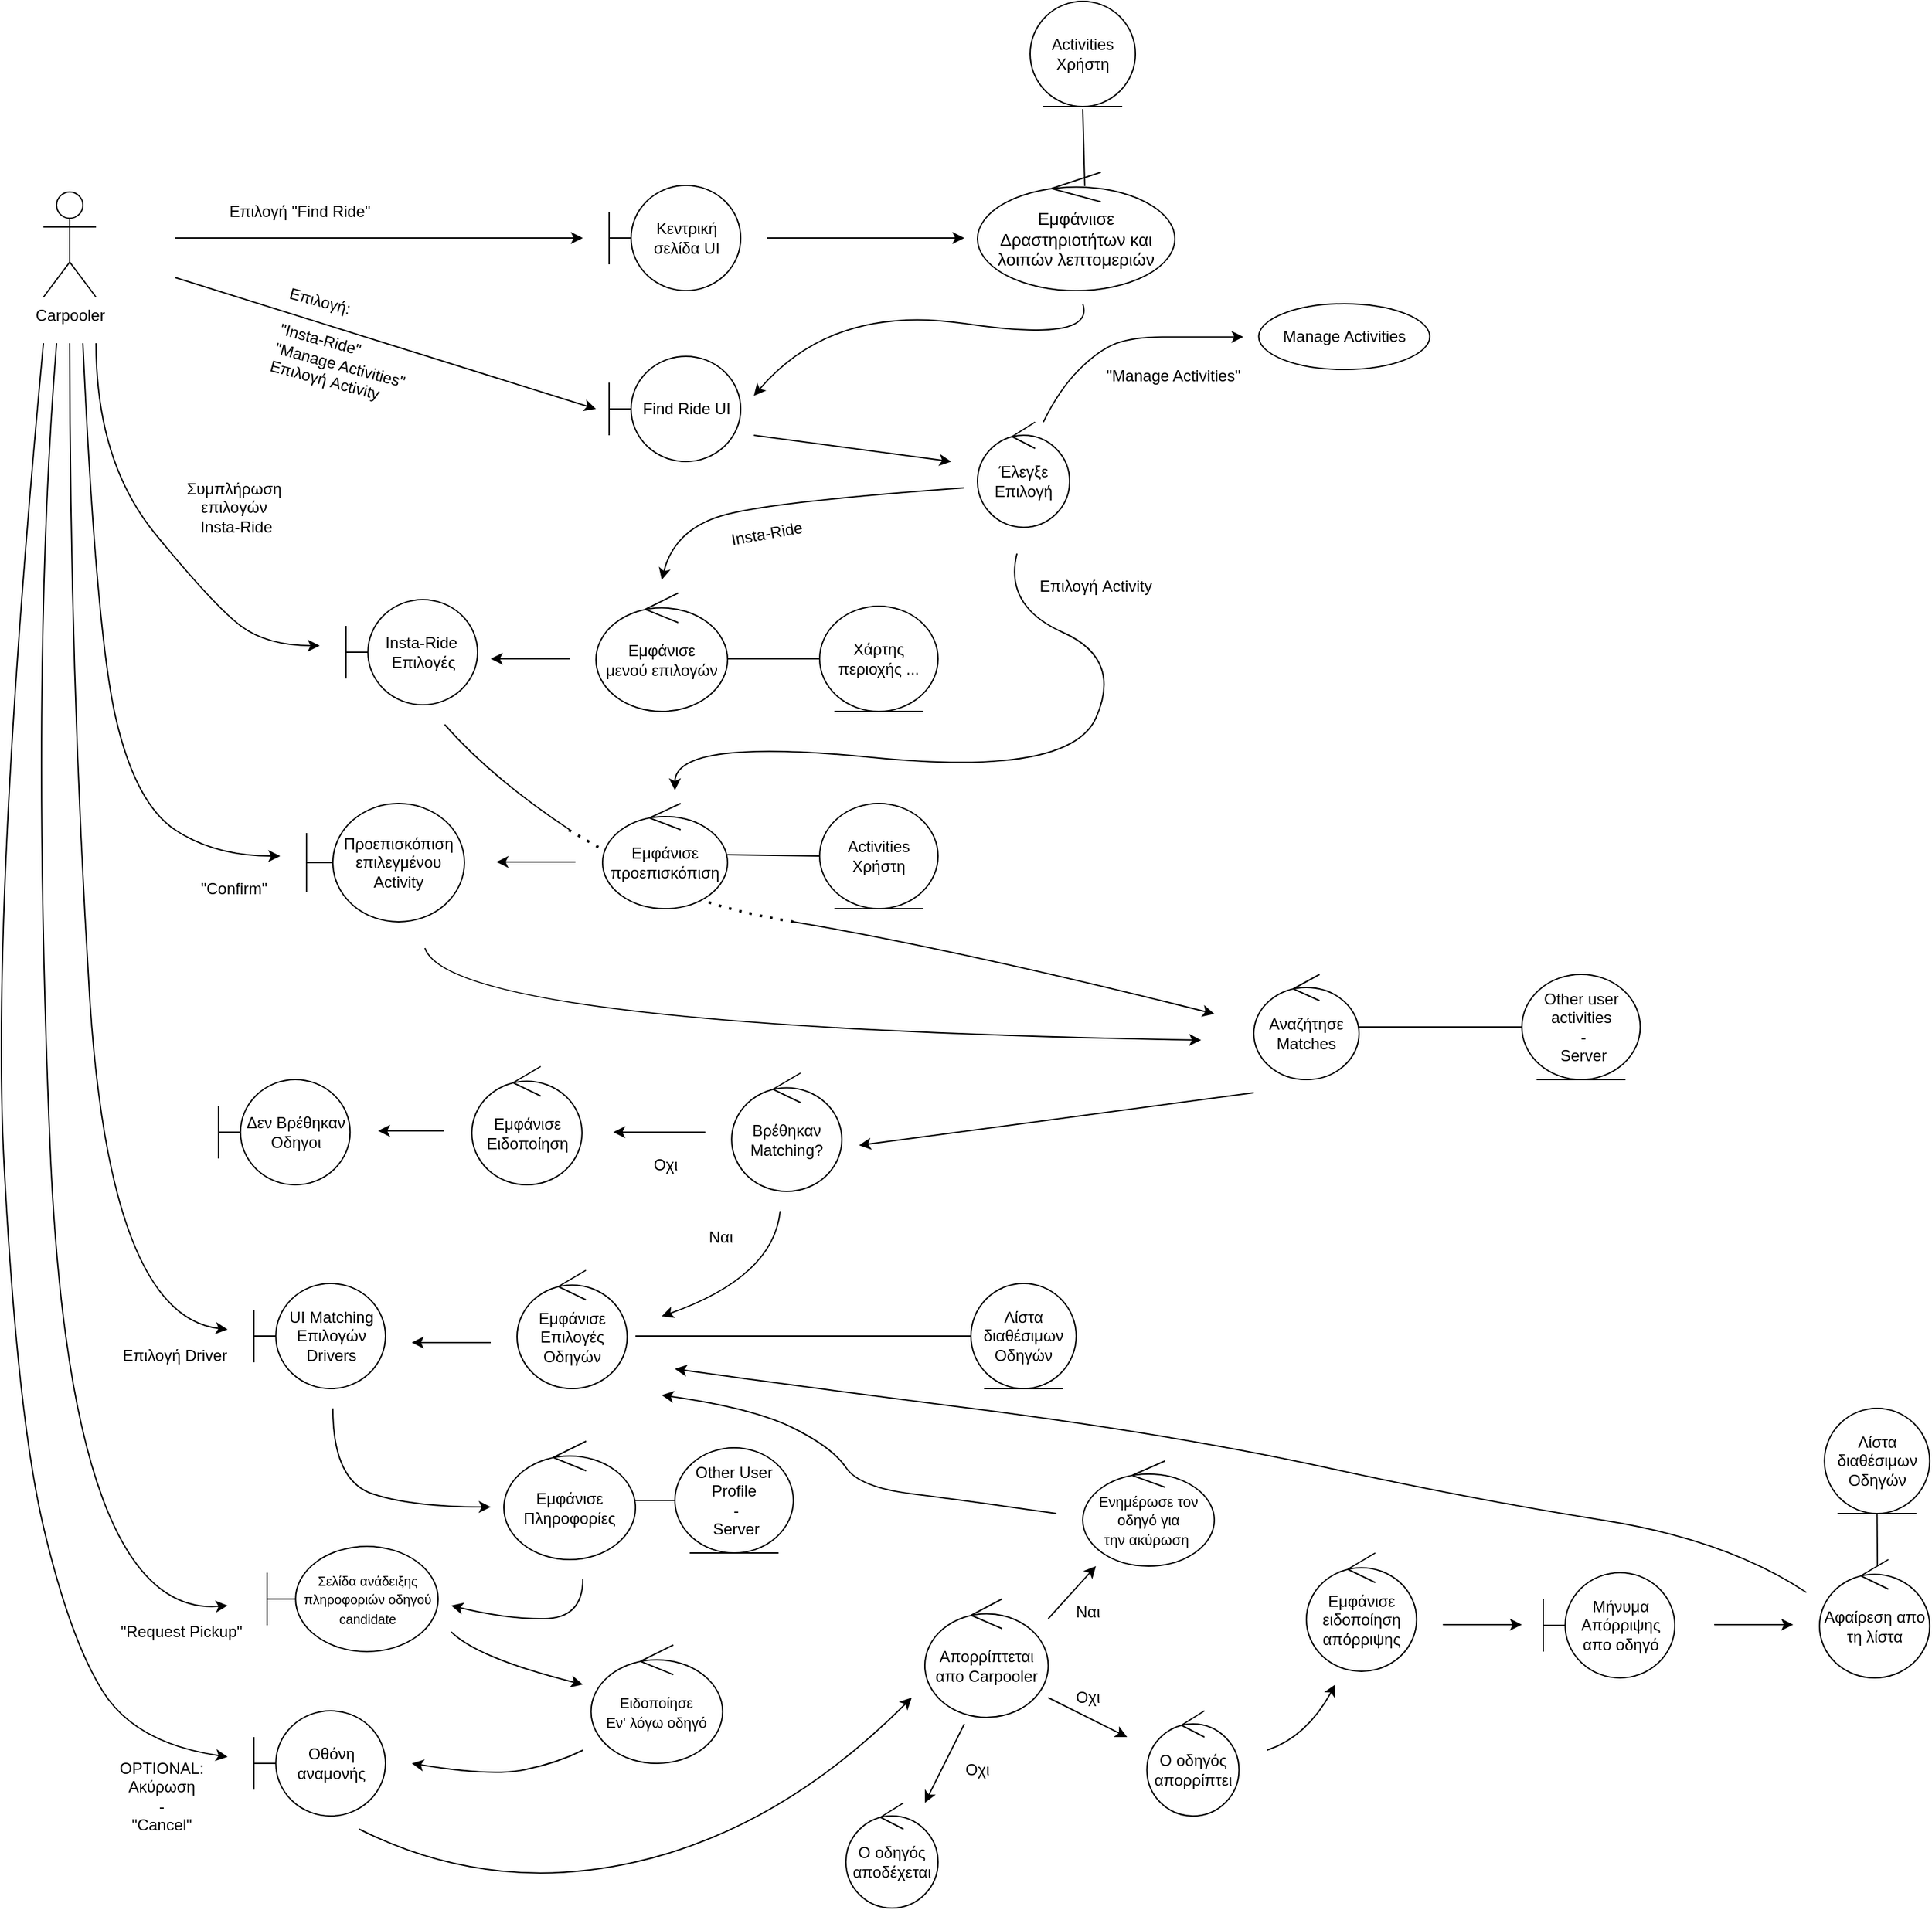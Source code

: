 <mxfile version="26.2.14">
  <diagram name="Page-1" id="xmjsmFQEz73UxvJd8QAu">
    <mxGraphModel dx="2066" dy="1125" grid="1" gridSize="10" guides="1" tooltips="1" connect="1" arrows="1" fold="1" page="1" pageScale="1" pageWidth="850" pageHeight="1100" math="0" shadow="0">
      <root>
        <mxCell id="0" />
        <mxCell id="1" parent="0" />
        <mxCell id="FItJ198MkCB-DSd5qxxd-1" value="Carpooler" style="shape=umlActor;verticalLabelPosition=bottom;verticalAlign=top;html=1;outlineConnect=0;" parent="1" vertex="1">
          <mxGeometry x="250" y="535" width="40" height="80" as="geometry" />
        </mxCell>
        <mxCell id="FItJ198MkCB-DSd5qxxd-3" value="Κεντρική σελίδα UI" style="shape=umlBoundary;whiteSpace=wrap;html=1;" parent="1" vertex="1">
          <mxGeometry x="680" y="530" width="100" height="80" as="geometry" />
        </mxCell>
        <mxCell id="FItJ198MkCB-DSd5qxxd-6" value="Activities Χρήστη" style="ellipse;shape=umlEntity;whiteSpace=wrap;html=1;" parent="1" vertex="1">
          <mxGeometry x="1000" y="390" width="80" height="80" as="geometry" />
        </mxCell>
        <mxCell id="FItJ198MkCB-DSd5qxxd-8" value="&lt;font style=&quot;font-size: 13px;&quot;&gt;Εμφάνιισε Δραστηριοτήτων και λοιπών λεπτομεριών&lt;/font&gt;" style="ellipse;shape=umlControl;whiteSpace=wrap;html=1;" parent="1" vertex="1">
          <mxGeometry x="960" y="520" width="150" height="90" as="geometry" />
        </mxCell>
        <mxCell id="FItJ198MkCB-DSd5qxxd-9" value="Find Ride UI" style="shape=umlBoundary;whiteSpace=wrap;html=1;" parent="1" vertex="1">
          <mxGeometry x="680" y="660" width="100" height="80" as="geometry" />
        </mxCell>
        <mxCell id="FItJ198MkCB-DSd5qxxd-10" value="" style="endArrow=classic;html=1;rounded=0;" parent="1" edge="1">
          <mxGeometry width="50" height="50" relative="1" as="geometry">
            <mxPoint x="350" y="570" as="sourcePoint" />
            <mxPoint x="660" y="570" as="targetPoint" />
          </mxGeometry>
        </mxCell>
        <mxCell id="FItJ198MkCB-DSd5qxxd-11" value="" style="endArrow=classic;html=1;rounded=0;curved=1;" parent="1" edge="1">
          <mxGeometry width="50" height="50" relative="1" as="geometry">
            <mxPoint x="1040" y="620" as="sourcePoint" />
            <mxPoint x="790" y="690" as="targetPoint" />
            <Array as="points">
              <mxPoint x="1050" y="650" />
              <mxPoint x="850" y="620" />
            </Array>
          </mxGeometry>
        </mxCell>
        <mxCell id="FItJ198MkCB-DSd5qxxd-12" value="" style="endArrow=none;html=1;rounded=0;exitX=0.55;exitY=0.106;exitDx=0;exitDy=0;exitPerimeter=0;entryX=0.5;entryY=1;entryDx=0;entryDy=0;" parent="1" edge="1">
          <mxGeometry width="50" height="50" relative="1" as="geometry">
            <mxPoint x="1041.5" y="530.48" as="sourcePoint" />
            <mxPoint x="1040.0" y="472" as="targetPoint" />
          </mxGeometry>
        </mxCell>
        <mxCell id="42Qcf_KdivL-CxCC4_jz-1" value="Επιλογή &quot;Find Ride&quot;" style="text;html=1;align=center;verticalAlign=middle;whiteSpace=wrap;rounded=0;" parent="1" vertex="1">
          <mxGeometry x="390" y="535" width="110" height="30" as="geometry" />
        </mxCell>
        <mxCell id="42Qcf_KdivL-CxCC4_jz-2" value="" style="endArrow=classic;html=1;rounded=0;" parent="1" edge="1">
          <mxGeometry width="50" height="50" relative="1" as="geometry">
            <mxPoint x="800" y="570" as="sourcePoint" />
            <mxPoint x="950" y="570" as="targetPoint" />
          </mxGeometry>
        </mxCell>
        <mxCell id="42Qcf_KdivL-CxCC4_jz-3" value="" style="endArrow=classic;html=1;rounded=0;" parent="1" edge="1">
          <mxGeometry width="50" height="50" relative="1" as="geometry">
            <mxPoint x="350" y="600" as="sourcePoint" />
            <mxPoint x="670" y="700" as="targetPoint" />
          </mxGeometry>
        </mxCell>
        <mxCell id="42Qcf_KdivL-CxCC4_jz-4" value="Επιλογή:&lt;div&gt;&lt;br&gt;&quot;Insta-Ride&quot;&lt;br&gt;&quot;Manage Activities&quot;&lt;br&gt;Επιλογή Activity&lt;/div&gt;" style="text;html=1;align=left;verticalAlign=middle;whiteSpace=wrap;rounded=0;rotation=15;" parent="1" vertex="1">
          <mxGeometry x="425" y="620" width="162.5" height="80" as="geometry" />
        </mxCell>
        <mxCell id="42Qcf_KdivL-CxCC4_jz-5" value="Έλεγξε Επιλογή" style="ellipse;shape=umlControl;whiteSpace=wrap;html=1;" parent="1" vertex="1">
          <mxGeometry x="960" y="710" width="70" height="80" as="geometry" />
        </mxCell>
        <mxCell id="42Qcf_KdivL-CxCC4_jz-6" value="" style="endArrow=classic;html=1;rounded=0;" parent="1" edge="1">
          <mxGeometry width="50" height="50" relative="1" as="geometry">
            <mxPoint x="790" y="720" as="sourcePoint" />
            <mxPoint x="940" y="740" as="targetPoint" />
          </mxGeometry>
        </mxCell>
        <mxCell id="42Qcf_KdivL-CxCC4_jz-7" value="" style="endArrow=classic;html=1;rounded=0;curved=1;" parent="1" edge="1">
          <mxGeometry width="50" height="50" relative="1" as="geometry">
            <mxPoint x="950" y="760" as="sourcePoint" />
            <mxPoint x="720" y="830" as="targetPoint" />
            <Array as="points">
              <mxPoint x="810" y="770" />
              <mxPoint x="730" y="790" />
            </Array>
          </mxGeometry>
        </mxCell>
        <mxCell id="42Qcf_KdivL-CxCC4_jz-8" value="Insta-Ride" style="text;html=1;align=center;verticalAlign=middle;whiteSpace=wrap;rounded=0;rotation=-10;" parent="1" vertex="1">
          <mxGeometry x="770" y="780" width="60" height="30" as="geometry" />
        </mxCell>
        <mxCell id="42Qcf_KdivL-CxCC4_jz-9" value="Εμφάνισε&lt;br&gt;μενού επιλογών" style="ellipse;shape=umlControl;whiteSpace=wrap;html=1;" parent="1" vertex="1">
          <mxGeometry x="670" y="840" width="100" height="90" as="geometry" />
        </mxCell>
        <mxCell id="42Qcf_KdivL-CxCC4_jz-10" value="Χάρτης περιοχής ..." style="ellipse;shape=umlEntity;whiteSpace=wrap;html=1;" parent="1" vertex="1">
          <mxGeometry x="840" y="850" width="90" height="80" as="geometry" />
        </mxCell>
        <mxCell id="42Qcf_KdivL-CxCC4_jz-11" value="" style="endArrow=none;html=1;rounded=0;entryX=0;entryY=0.5;entryDx=0;entryDy=0;" parent="1" target="42Qcf_KdivL-CxCC4_jz-10" edge="1">
          <mxGeometry width="50" height="50" relative="1" as="geometry">
            <mxPoint x="770" y="890" as="sourcePoint" />
            <mxPoint x="590.0" y="890" as="targetPoint" />
          </mxGeometry>
        </mxCell>
        <mxCell id="42Qcf_KdivL-CxCC4_jz-12" value="" style="endArrow=classic;html=1;rounded=0;" parent="1" edge="1">
          <mxGeometry width="50" height="50" relative="1" as="geometry">
            <mxPoint x="650" y="890" as="sourcePoint" />
            <mxPoint x="590" y="890" as="targetPoint" />
          </mxGeometry>
        </mxCell>
        <mxCell id="42Qcf_KdivL-CxCC4_jz-13" value="Insta-Ride&amp;nbsp;&lt;br&gt;Επιλογές" style="shape=umlBoundary;whiteSpace=wrap;html=1;" parent="1" vertex="1">
          <mxGeometry x="480" y="845" width="100" height="80" as="geometry" />
        </mxCell>
        <mxCell id="42Qcf_KdivL-CxCC4_jz-14" value="" style="endArrow=classic;html=1;rounded=0;curved=1;" parent="1" edge="1">
          <mxGeometry width="50" height="50" relative="1" as="geometry">
            <mxPoint x="290" y="650" as="sourcePoint" />
            <mxPoint x="460" y="880" as="targetPoint" />
            <Array as="points">
              <mxPoint x="290" y="740" />
              <mxPoint x="380" y="850" />
              <mxPoint x="420" y="880" />
            </Array>
          </mxGeometry>
        </mxCell>
        <mxCell id="42Qcf_KdivL-CxCC4_jz-15" value="Συμπλήρωση επιλογών&lt;div&gt;&amp;nbsp;Insta-Ride&lt;/div&gt;" style="text;html=1;align=center;verticalAlign=middle;whiteSpace=wrap;rounded=0;" parent="1" vertex="1">
          <mxGeometry x="340" y="750" width="110" height="50" as="geometry" />
        </mxCell>
        <mxCell id="42Qcf_KdivL-CxCC4_jz-16" value="" style="endArrow=classic;html=1;rounded=0;curved=1;" parent="1" edge="1">
          <mxGeometry width="50" height="50" relative="1" as="geometry">
            <mxPoint x="540" y="1110" as="sourcePoint" />
            <mxPoint x="1130" y="1180" as="targetPoint" />
            <Array as="points">
              <mxPoint x="560" y="1170" />
            </Array>
          </mxGeometry>
        </mxCell>
        <mxCell id="42Qcf_KdivL-CxCC4_jz-17" value="Αναζήτησε Matches" style="ellipse;shape=umlControl;whiteSpace=wrap;html=1;" parent="1" vertex="1">
          <mxGeometry x="1170" y="1130" width="80" height="80" as="geometry" />
        </mxCell>
        <mxCell id="42Qcf_KdivL-CxCC4_jz-18" value="Other user activities&lt;div&gt;&amp;nbsp;-&lt;/div&gt;&lt;div&gt;&amp;nbsp;Server&lt;/div&gt;" style="ellipse;shape=umlEntity;whiteSpace=wrap;html=1;" parent="1" vertex="1">
          <mxGeometry x="1373.75" y="1130" width="90" height="80" as="geometry" />
        </mxCell>
        <mxCell id="42Qcf_KdivL-CxCC4_jz-19" value="" style="endArrow=none;html=1;rounded=0;exitX=0;exitY=0.5;exitDx=0;exitDy=0;" parent="1" source="42Qcf_KdivL-CxCC4_jz-18" edge="1">
          <mxGeometry width="50" height="50" relative="1" as="geometry">
            <mxPoint x="1250.34" y="1230" as="sourcePoint" />
            <mxPoint x="1250" y="1170" as="targetPoint" />
          </mxGeometry>
        </mxCell>
        <mxCell id="42Qcf_KdivL-CxCC4_jz-20" value="Βρέθηκαν Matching?" style="ellipse;shape=umlControl;whiteSpace=wrap;html=1;" parent="1" vertex="1">
          <mxGeometry x="773.13" y="1205" width="83.75" height="90" as="geometry" />
        </mxCell>
        <mxCell id="42Qcf_KdivL-CxCC4_jz-22" value="" style="endArrow=classic;html=1;rounded=0;" parent="1" edge="1">
          <mxGeometry width="50" height="50" relative="1" as="geometry">
            <mxPoint x="753.13" y="1250" as="sourcePoint" />
            <mxPoint x="683.13" y="1250" as="targetPoint" />
          </mxGeometry>
        </mxCell>
        <mxCell id="42Qcf_KdivL-CxCC4_jz-23" value="Δεν Βρέθηκαν Οδηγοι" style="shape=umlBoundary;whiteSpace=wrap;html=1;" parent="1" vertex="1">
          <mxGeometry x="383.13" y="1210" width="100" height="80" as="geometry" />
        </mxCell>
        <mxCell id="42Qcf_KdivL-CxCC4_jz-25" value="" style="endArrow=classic;html=1;rounded=0;" parent="1" edge="1">
          <mxGeometry width="50" height="50" relative="1" as="geometry">
            <mxPoint x="554.38" y="1249" as="sourcePoint" />
            <mxPoint x="504.38" y="1249" as="targetPoint" />
          </mxGeometry>
        </mxCell>
        <mxCell id="42Qcf_KdivL-CxCC4_jz-27" value="UI Matching Επιλογών Drivers" style="shape=umlBoundary;whiteSpace=wrap;html=1;" parent="1" vertex="1">
          <mxGeometry x="410" y="1365" width="100" height="80" as="geometry" />
        </mxCell>
        <mxCell id="42Qcf_KdivL-CxCC4_jz-28" value="" style="endArrow=classic;html=1;rounded=0;curved=1;" parent="1" edge="1">
          <mxGeometry width="50" height="50" relative="1" as="geometry">
            <mxPoint x="810" y="1310" as="sourcePoint" />
            <mxPoint x="720" y="1390" as="targetPoint" />
            <Array as="points">
              <mxPoint x="805" y="1360" />
            </Array>
          </mxGeometry>
        </mxCell>
        <mxCell id="42Qcf_KdivL-CxCC4_jz-29" value="Εμφάνισε&lt;br&gt;Ειδοποίηση" style="ellipse;shape=umlControl;whiteSpace=wrap;html=1;" parent="1" vertex="1">
          <mxGeometry x="575.63" y="1200" width="83.75" height="90" as="geometry" />
        </mxCell>
        <mxCell id="42Qcf_KdivL-CxCC4_jz-30" value="&lt;div&gt;Εμφάνισε Επιλογές&lt;br&gt;Οδηγών&lt;/div&gt;" style="ellipse;shape=umlControl;whiteSpace=wrap;html=1;" parent="1" vertex="1">
          <mxGeometry x="610" y="1355" width="83.75" height="90" as="geometry" />
        </mxCell>
        <mxCell id="42Qcf_KdivL-CxCC4_jz-31" value="" style="endArrow=classic;html=1;rounded=0;" parent="1" edge="1">
          <mxGeometry width="50" height="50" relative="1" as="geometry">
            <mxPoint x="590" y="1410" as="sourcePoint" />
            <mxPoint x="530" y="1410" as="targetPoint" />
          </mxGeometry>
        </mxCell>
        <mxCell id="42Qcf_KdivL-CxCC4_jz-32" value="" style="endArrow=classic;html=1;rounded=0;curved=1;" parent="1" edge="1">
          <mxGeometry width="50" height="50" relative="1" as="geometry">
            <mxPoint x="270" y="650" as="sourcePoint" />
            <mxPoint x="390" y="1400" as="targetPoint" />
            <Array as="points">
              <mxPoint x="270" y="899.63" />
              <mxPoint x="300" y="1390" />
            </Array>
          </mxGeometry>
        </mxCell>
        <mxCell id="42Qcf_KdivL-CxCC4_jz-33" value="Επιλογή Driver" style="text;html=1;align=center;verticalAlign=middle;whiteSpace=wrap;rounded=0;" parent="1" vertex="1">
          <mxGeometry x="295" y="1395" width="110" height="50" as="geometry" />
        </mxCell>
        <mxCell id="42Qcf_KdivL-CxCC4_jz-35" value="Οχι" style="text;html=1;align=center;verticalAlign=middle;whiteSpace=wrap;rounded=0;" parent="1" vertex="1">
          <mxGeometry x="693.13" y="1260" width="60" height="30" as="geometry" />
        </mxCell>
        <mxCell id="42Qcf_KdivL-CxCC4_jz-36" value="Ναι" style="text;html=1;align=center;verticalAlign=middle;whiteSpace=wrap;rounded=0;" parent="1" vertex="1">
          <mxGeometry x="730" y="1310" width="70" height="40" as="geometry" />
        </mxCell>
        <mxCell id="42Qcf_KdivL-CxCC4_jz-38" value="Εμφάνισε Πληροφορίες" style="ellipse;shape=umlControl;whiteSpace=wrap;html=1;" parent="1" vertex="1">
          <mxGeometry x="600" y="1485" width="100" height="90" as="geometry" />
        </mxCell>
        <mxCell id="42Qcf_KdivL-CxCC4_jz-39" value="&lt;div&gt;&lt;div&gt;Other User&lt;/div&gt;&lt;div&gt;Profile&lt;br&gt;&amp;nbsp;-&lt;/div&gt;&lt;div&gt;&amp;nbsp;Server&lt;/div&gt;&lt;/div&gt;" style="ellipse;shape=umlEntity;whiteSpace=wrap;html=1;" parent="1" vertex="1">
          <mxGeometry x="730" y="1490" width="90" height="80" as="geometry" />
        </mxCell>
        <mxCell id="42Qcf_KdivL-CxCC4_jz-41" value="&lt;font style=&quot;font-size: 10px;&quot;&gt;Σελίδα ανάδειξης πληροφοριών οδηγού candidate&lt;/font&gt;" style="shape=umlBoundary;whiteSpace=wrap;html=1;" parent="1" vertex="1">
          <mxGeometry x="420" y="1565" width="130" height="80" as="geometry" />
        </mxCell>
        <mxCell id="42Qcf_KdivL-CxCC4_jz-43" value="" style="endArrow=none;html=1;rounded=0;exitX=0;exitY=0.5;exitDx=0;exitDy=0;" parent="1" source="42Qcf_KdivL-CxCC4_jz-39" target="42Qcf_KdivL-CxCC4_jz-38" edge="1">
          <mxGeometry width="50" height="50" relative="1" as="geometry">
            <mxPoint x="820" y="1535" as="sourcePoint" />
            <mxPoint x="696.25" y="1535" as="targetPoint" />
          </mxGeometry>
        </mxCell>
        <mxCell id="42Qcf_KdivL-CxCC4_jz-45" value="" style="endArrow=classic;html=1;rounded=0;curved=1;" parent="1" edge="1">
          <mxGeometry width="50" height="50" relative="1" as="geometry">
            <mxPoint x="260" y="650" as="sourcePoint" />
            <mxPoint x="390" y="1610" as="targetPoint" />
            <Array as="points">
              <mxPoint x="240" y="899.63" />
              <mxPoint x="270" y="1620" />
            </Array>
          </mxGeometry>
        </mxCell>
        <mxCell id="42Qcf_KdivL-CxCC4_jz-46" value="&quot;Request Pickup&quot;" style="text;html=1;align=center;verticalAlign=middle;whiteSpace=wrap;rounded=0;" parent="1" vertex="1">
          <mxGeometry x="300" y="1605" width="110" height="50" as="geometry" />
        </mxCell>
        <mxCell id="42Qcf_KdivL-CxCC4_jz-48" value="&lt;font style=&quot;font-size: 11px;&quot;&gt;Ειδοποίησε&lt;br&gt;Εν&#39; λόγω οδηγό&lt;/font&gt;" style="ellipse;shape=umlControl;whiteSpace=wrap;html=1;" parent="1" vertex="1">
          <mxGeometry x="666.25" y="1640" width="100" height="90" as="geometry" />
        </mxCell>
        <mxCell id="42Qcf_KdivL-CxCC4_jz-49" value="" style="endArrow=classic;html=1;rounded=0;curved=1;" parent="1" edge="1">
          <mxGeometry width="50" height="50" relative="1" as="geometry">
            <mxPoint x="560" y="1630" as="sourcePoint" />
            <mxPoint x="660" y="1670" as="targetPoint" />
            <Array as="points">
              <mxPoint x="580" y="1650" />
            </Array>
          </mxGeometry>
        </mxCell>
        <mxCell id="42Qcf_KdivL-CxCC4_jz-50" value="" style="endArrow=classic;html=1;rounded=0;curved=1;" parent="1" edge="1">
          <mxGeometry width="50" height="50" relative="1" as="geometry">
            <mxPoint x="660" y="1720" as="sourcePoint" />
            <mxPoint x="530" y="1730" as="targetPoint" />
            <Array as="points">
              <mxPoint x="640" y="1730" />
              <mxPoint x="590" y="1740" />
            </Array>
          </mxGeometry>
        </mxCell>
        <mxCell id="42Qcf_KdivL-CxCC4_jz-51" value="Οθόνη αναμονής" style="shape=umlBoundary;whiteSpace=wrap;html=1;" parent="1" vertex="1">
          <mxGeometry x="410" y="1690" width="100" height="80" as="geometry" />
        </mxCell>
        <mxCell id="42Qcf_KdivL-CxCC4_jz-53" value="Ο οδηγός αποδέχεται" style="ellipse;shape=umlControl;whiteSpace=wrap;html=1;" parent="1" vertex="1">
          <mxGeometry x="860" y="1760" width="70" height="80" as="geometry" />
        </mxCell>
        <mxCell id="42Qcf_KdivL-CxCC4_jz-54" value="Ο οδηγός απορρίπτει" style="ellipse;shape=umlControl;whiteSpace=wrap;html=1;" parent="1" vertex="1">
          <mxGeometry x="1088.75" y="1690" width="70" height="80" as="geometry" />
        </mxCell>
        <mxCell id="42Qcf_KdivL-CxCC4_jz-58" value="" style="endArrow=classic;html=1;rounded=0;curved=1;" parent="1" edge="1">
          <mxGeometry width="50" height="50" relative="1" as="geometry">
            <mxPoint x="490" y="1780" as="sourcePoint" />
            <mxPoint x="910" y="1680" as="targetPoint" />
            <Array as="points">
              <mxPoint x="590" y="1830" />
              <mxPoint x="810" y="1780" />
            </Array>
          </mxGeometry>
        </mxCell>
        <mxCell id="42Qcf_KdivL-CxCC4_jz-59" value="Απορρίπτεται&lt;br&gt;απο Carpooler" style="ellipse;shape=umlControl;whiteSpace=wrap;html=1;" parent="1" vertex="1">
          <mxGeometry x="920" y="1605" width="93.75" height="90" as="geometry" />
        </mxCell>
        <mxCell id="42Qcf_KdivL-CxCC4_jz-60" value="" style="endArrow=classic;html=1;rounded=0;curved=1;" parent="1" edge="1">
          <mxGeometry width="50" height="50" relative="1" as="geometry">
            <mxPoint x="250" y="650" as="sourcePoint" />
            <mxPoint x="390" y="1725" as="targetPoint" />
            <Array as="points">
              <mxPoint x="210" y="1080" />
              <mxPoint x="230" y="1465" />
              <mxPoint x="270" y="1635" />
              <mxPoint x="320" y="1715" />
            </Array>
          </mxGeometry>
        </mxCell>
        <mxCell id="42Qcf_KdivL-CxCC4_jz-61" value="" style="endArrow=classic;html=1;rounded=0;" parent="1" edge="1">
          <mxGeometry width="50" height="50" relative="1" as="geometry">
            <mxPoint x="1013.75" y="1620" as="sourcePoint" />
            <mxPoint x="1050" y="1580" as="targetPoint" />
          </mxGeometry>
        </mxCell>
        <mxCell id="42Qcf_KdivL-CxCC4_jz-62" value="" style="endArrow=classic;html=1;rounded=0;" parent="1" edge="1">
          <mxGeometry width="50" height="50" relative="1" as="geometry">
            <mxPoint x="1013.75" y="1680" as="sourcePoint" />
            <mxPoint x="1073.75" y="1710" as="targetPoint" />
          </mxGeometry>
        </mxCell>
        <mxCell id="42Qcf_KdivL-CxCC4_jz-63" value="Οχι" style="text;html=1;align=center;verticalAlign=middle;whiteSpace=wrap;rounded=0;" parent="1" vertex="1">
          <mxGeometry x="930" y="1720" width="60" height="30" as="geometry" />
        </mxCell>
        <mxCell id="42Qcf_KdivL-CxCC4_jz-64" value="Οχι" style="text;html=1;align=center;verticalAlign=middle;whiteSpace=wrap;rounded=0;" parent="1" vertex="1">
          <mxGeometry x="1013.75" y="1665" width="60" height="30" as="geometry" />
        </mxCell>
        <mxCell id="42Qcf_KdivL-CxCC4_jz-65" value="Ναι" style="text;html=1;align=center;verticalAlign=middle;whiteSpace=wrap;rounded=0;" parent="1" vertex="1">
          <mxGeometry x="1013.75" y="1600" width="60" height="30" as="geometry" />
        </mxCell>
        <mxCell id="42Qcf_KdivL-CxCC4_jz-67" value="" style="endArrow=classic;html=1;rounded=0;" parent="1" edge="1">
          <mxGeometry width="50" height="50" relative="1" as="geometry">
            <mxPoint x="950" y="1700" as="sourcePoint" />
            <mxPoint x="920" y="1760" as="targetPoint" />
          </mxGeometry>
        </mxCell>
        <mxCell id="42Qcf_KdivL-CxCC4_jz-68" value="&lt;span style=&quot;font-size: 11px;&quot;&gt;Ενημέρωσε τον οδηγό για&lt;br&gt;την ακύρωση&amp;nbsp;&lt;/span&gt;" style="ellipse;shape=umlControl;whiteSpace=wrap;html=1;" parent="1" vertex="1">
          <mxGeometry x="1040" y="1500" width="100" height="80" as="geometry" />
        </mxCell>
        <mxCell id="42Qcf_KdivL-CxCC4_jz-71" value="" style="endArrow=classic;html=1;rounded=0;curved=1;" parent="1" edge="1">
          <mxGeometry width="50" height="50" relative="1" as="geometry">
            <mxPoint x="470" y="1460" as="sourcePoint" />
            <mxPoint x="590" y="1535" as="targetPoint" />
            <Array as="points">
              <mxPoint x="470" y="1515" />
              <mxPoint x="530" y="1535" />
            </Array>
          </mxGeometry>
        </mxCell>
        <mxCell id="42Qcf_KdivL-CxCC4_jz-72" value="" style="endArrow=classic;html=1;rounded=0;curved=1;" parent="1" edge="1">
          <mxGeometry width="50" height="50" relative="1" as="geometry">
            <mxPoint x="660" y="1590" as="sourcePoint" />
            <mxPoint x="560" y="1610" as="targetPoint" />
            <Array as="points">
              <mxPoint x="660" y="1620" />
              <mxPoint x="600" y="1620" />
            </Array>
          </mxGeometry>
        </mxCell>
        <mxCell id="42Qcf_KdivL-CxCC4_jz-76" value="" style="endArrow=classic;html=1;rounded=0;curved=1;" parent="1" edge="1">
          <mxGeometry width="50" height="50" relative="1" as="geometry">
            <mxPoint x="1010.003" y="709.999" as="sourcePoint" />
            <mxPoint x="1162.13" y="645.2" as="targetPoint" />
            <Array as="points">
              <mxPoint x="1022.13" y="685.2" />
              <mxPoint x="1052.13" y="655.2" />
              <mxPoint x="1078.38" y="645.2" />
              <mxPoint x="1122.13" y="645.2" />
            </Array>
          </mxGeometry>
        </mxCell>
        <mxCell id="42Qcf_KdivL-CxCC4_jz-77" value="&quot;Manage Activities&quot;" style="text;html=1;align=center;verticalAlign=middle;whiteSpace=wrap;rounded=0;rotation=0;" parent="1" vertex="1">
          <mxGeometry x="1043.75" y="660" width="130" height="30" as="geometry" />
        </mxCell>
        <mxCell id="42Qcf_KdivL-CxCC4_jz-78" value="Manage Activities" style="ellipse;whiteSpace=wrap;html=1;" parent="1" vertex="1">
          <mxGeometry x="1173.75" y="620" width="130" height="50" as="geometry" />
        </mxCell>
        <mxCell id="NABKonEqtzCEHzalsWoi-16" value="" style="endArrow=classic;html=1;rounded=0;curved=1;" parent="1" edge="1">
          <mxGeometry width="50" height="50" relative="1" as="geometry">
            <mxPoint x="990" y="810" as="sourcePoint" />
            <mxPoint x="730" y="990" as="targetPoint" />
            <Array as="points">
              <mxPoint x="980" y="850" />
              <mxPoint x="1070" y="890" />
              <mxPoint x="1030" y="980" />
              <mxPoint x="730" y="950" />
            </Array>
          </mxGeometry>
        </mxCell>
        <mxCell id="NABKonEqtzCEHzalsWoi-17" value="Επιλογή Activity" style="text;html=1;align=center;verticalAlign=middle;whiteSpace=wrap;rounded=0;rotation=0;" parent="1" vertex="1">
          <mxGeometry x="990" y="820" width="120" height="30" as="geometry" />
        </mxCell>
        <mxCell id="NABKonEqtzCEHzalsWoi-19" value="Προεπισκόπιση&lt;br&gt;επιλεγμένου Activity" style="shape=umlBoundary;whiteSpace=wrap;html=1;" parent="1" vertex="1">
          <mxGeometry x="450" y="1000" width="120" height="90" as="geometry" />
        </mxCell>
        <mxCell id="NABKonEqtzCEHzalsWoi-21" value="Activities Χρήστη" style="ellipse;shape=umlEntity;whiteSpace=wrap;html=1;" parent="1" vertex="1">
          <mxGeometry x="840" y="1000" width="90" height="80" as="geometry" />
        </mxCell>
        <mxCell id="NABKonEqtzCEHzalsWoi-22" value="" style="endArrow=none;html=1;rounded=0;exitX=0.996;exitY=0.488;exitDx=0;exitDy=0;exitPerimeter=0;entryX=0;entryY=0.5;entryDx=0;entryDy=0;" parent="1" source="NABKonEqtzCEHzalsWoi-18" target="NABKonEqtzCEHzalsWoi-21" edge="1">
          <mxGeometry width="50" height="50" relative="1" as="geometry">
            <mxPoint x="646.02" y="1110" as="sourcePoint" />
            <mxPoint x="840" y="1060" as="targetPoint" />
          </mxGeometry>
        </mxCell>
        <mxCell id="NABKonEqtzCEHzalsWoi-23" value="OPTIONAL: Ακύρωση&lt;br&gt;-&lt;br&gt;&quot;Cancel&quot;" style="text;html=1;align=center;verticalAlign=middle;whiteSpace=wrap;rounded=0;" parent="1" vertex="1">
          <mxGeometry x="310" y="1720" width="60" height="70" as="geometry" />
        </mxCell>
        <mxCell id="NABKonEqtzCEHzalsWoi-25" value="" style="endArrow=classic;html=1;rounded=0;" parent="1" edge="1">
          <mxGeometry width="50" height="50" relative="1" as="geometry">
            <mxPoint x="654.38" y="1044.5" as="sourcePoint" />
            <mxPoint x="594.38" y="1044.5" as="targetPoint" />
          </mxGeometry>
        </mxCell>
        <mxCell id="NABKonEqtzCEHzalsWoi-26" value="" style="endArrow=classic;html=1;rounded=0;curved=1;" parent="1" edge="1">
          <mxGeometry width="50" height="50" relative="1" as="geometry">
            <mxPoint x="280" y="650" as="sourcePoint" />
            <mxPoint x="430" y="1040" as="targetPoint" />
            <Array as="points">
              <mxPoint x="290" y="870" />
              <mxPoint x="320" y="1000" />
              <mxPoint x="380" y="1040" />
            </Array>
          </mxGeometry>
        </mxCell>
        <mxCell id="NABKonEqtzCEHzalsWoi-27" value="&quot;Confirm&quot;" style="text;html=1;align=center;verticalAlign=middle;whiteSpace=wrap;rounded=0;" parent="1" vertex="1">
          <mxGeometry x="340" y="1040" width="110" height="50" as="geometry" />
        </mxCell>
        <mxCell id="NABKonEqtzCEHzalsWoi-34" value="" style="endArrow=none;html=1;rounded=0;curved=1;" parent="1" edge="1">
          <mxGeometry width="50" height="50" relative="1" as="geometry">
            <mxPoint x="650" y="1020" as="sourcePoint" />
            <mxPoint x="555" y="940" as="targetPoint" />
            <Array as="points">
              <mxPoint x="590" y="980" />
            </Array>
          </mxGeometry>
        </mxCell>
        <mxCell id="NABKonEqtzCEHzalsWoi-35" value="" style="endArrow=classic;html=1;rounded=0;curved=1;" parent="1" edge="1">
          <mxGeometry width="50" height="50" relative="1" as="geometry">
            <mxPoint x="820" y="1090" as="sourcePoint" />
            <mxPoint x="1140" y="1160" as="targetPoint" />
            <Array as="points">
              <mxPoint x="940" y="1110" />
            </Array>
          </mxGeometry>
        </mxCell>
        <mxCell id="NABKonEqtzCEHzalsWoi-36" value="" style="endArrow=none;dashed=1;html=1;dashPattern=1 3;strokeWidth=2;rounded=0;curved=1;" parent="1" edge="1">
          <mxGeometry width="50" height="50" relative="1" as="geometry">
            <mxPoint x="820" y="1090" as="sourcePoint" />
            <mxPoint x="649" y="1020" as="targetPoint" />
            <Array as="points">
              <mxPoint x="760" y="1080" />
              <mxPoint x="700" y="1050" />
            </Array>
          </mxGeometry>
        </mxCell>
        <mxCell id="NABKonEqtzCEHzalsWoi-18" value="Εμφάνισε&lt;br&gt;προεπισκόπιση" style="ellipse;shape=umlControl;whiteSpace=wrap;html=1;" parent="1" vertex="1">
          <mxGeometry x="675" y="1000" width="95" height="80" as="geometry" />
        </mxCell>
        <mxCell id="NABKonEqtzCEHzalsWoi-37" value="" style="endArrow=classic;html=1;rounded=0;" parent="1" edge="1">
          <mxGeometry width="50" height="50" relative="1" as="geometry">
            <mxPoint x="1170" y="1220" as="sourcePoint" />
            <mxPoint x="870" y="1260" as="targetPoint" />
          </mxGeometry>
        </mxCell>
        <mxCell id="NABKonEqtzCEHzalsWoi-38" value="" style="endArrow=classic;html=1;rounded=0;curved=1;" parent="1" edge="1">
          <mxGeometry width="50" height="50" relative="1" as="geometry">
            <mxPoint x="1180" y="1720" as="sourcePoint" />
            <mxPoint x="1232" y="1670" as="targetPoint" />
            <Array as="points">
              <mxPoint x="1210" y="1710" />
            </Array>
          </mxGeometry>
        </mxCell>
        <mxCell id="NABKonEqtzCEHzalsWoi-39" value="Εμφάνισε&lt;br&gt;ειδοποίηση&lt;br&gt;απόρριψης" style="ellipse;shape=umlControl;whiteSpace=wrap;html=1;" parent="1" vertex="1">
          <mxGeometry x="1210" y="1570" width="83.75" height="90" as="geometry" />
        </mxCell>
        <mxCell id="NABKonEqtzCEHzalsWoi-40" value="Μήνυμα Απόρριψης απο οδηγό" style="shape=umlBoundary;whiteSpace=wrap;html=1;" parent="1" vertex="1">
          <mxGeometry x="1390" y="1585" width="100" height="80" as="geometry" />
        </mxCell>
        <mxCell id="NABKonEqtzCEHzalsWoi-41" value="" style="endArrow=classic;html=1;rounded=0;" parent="1" edge="1">
          <mxGeometry width="50" height="50" relative="1" as="geometry">
            <mxPoint x="1313.75" y="1624.5" as="sourcePoint" />
            <mxPoint x="1373.75" y="1624.5" as="targetPoint" />
          </mxGeometry>
        </mxCell>
        <mxCell id="NABKonEqtzCEHzalsWoi-42" value="" style="endArrow=classic;html=1;rounded=0;" parent="1" edge="1">
          <mxGeometry width="50" height="50" relative="1" as="geometry">
            <mxPoint x="1520" y="1624.5" as="sourcePoint" />
            <mxPoint x="1580" y="1624.5" as="targetPoint" />
          </mxGeometry>
        </mxCell>
        <mxCell id="NABKonEqtzCEHzalsWoi-43" value="Αφαίρεση απο τη λίστα" style="ellipse;shape=umlControl;whiteSpace=wrap;html=1;" parent="1" vertex="1">
          <mxGeometry x="1600" y="1575" width="83.75" height="90" as="geometry" />
        </mxCell>
        <mxCell id="NABKonEqtzCEHzalsWoi-44" value="Λίστα διαθέσιμων Οδηγών" style="ellipse;shape=umlEntity;whiteSpace=wrap;html=1;" parent="1" vertex="1">
          <mxGeometry x="1603.75" y="1460" width="80" height="80" as="geometry" />
        </mxCell>
        <mxCell id="NABKonEqtzCEHzalsWoi-45" value="" style="endArrow=none;html=1;rounded=0;entryX=0.5;entryY=1;entryDx=0;entryDy=0;" parent="1" target="NABKonEqtzCEHzalsWoi-44" edge="1">
          <mxGeometry width="50" height="50" relative="1" as="geometry">
            <mxPoint x="1644" y="1580" as="sourcePoint" />
            <mxPoint x="1650" y="1540" as="targetPoint" />
          </mxGeometry>
        </mxCell>
        <mxCell id="NABKonEqtzCEHzalsWoi-46" value="" style="endArrow=none;html=1;rounded=0;exitX=0;exitY=0.5;exitDx=0;exitDy=0;" parent="1" source="NABKonEqtzCEHzalsWoi-47" edge="1">
          <mxGeometry width="50" height="50" relative="1" as="geometry">
            <mxPoint x="950" y="1400" as="sourcePoint" />
            <mxPoint x="700" y="1405" as="targetPoint" />
          </mxGeometry>
        </mxCell>
        <mxCell id="NABKonEqtzCEHzalsWoi-47" value="Λίστα διαθέσιμων Οδηγών" style="ellipse;shape=umlEntity;whiteSpace=wrap;html=1;" parent="1" vertex="1">
          <mxGeometry x="955" y="1365" width="80" height="80" as="geometry" />
        </mxCell>
        <mxCell id="NABKonEqtzCEHzalsWoi-48" value="" style="endArrow=classic;html=1;rounded=0;curved=1;" parent="1" edge="1">
          <mxGeometry width="50" height="50" relative="1" as="geometry">
            <mxPoint x="1020" y="1540" as="sourcePoint" />
            <mxPoint x="720" y="1450" as="targetPoint" />
            <Array as="points">
              <mxPoint x="950" y="1530" />
              <mxPoint x="870" y="1520" />
              <mxPoint x="850" y="1490" />
              <mxPoint x="790" y="1460" />
            </Array>
          </mxGeometry>
        </mxCell>
        <mxCell id="NABKonEqtzCEHzalsWoi-49" value="" style="endArrow=classic;html=1;rounded=0;curved=1;" parent="1" edge="1">
          <mxGeometry width="50" height="50" relative="1" as="geometry">
            <mxPoint x="1590" y="1600" as="sourcePoint" />
            <mxPoint x="730" y="1430" as="targetPoint" />
            <Array as="points">
              <mxPoint x="1530" y="1560" />
              <mxPoint x="1340" y="1530" />
              <mxPoint x="1110" y="1480" />
              <mxPoint x="800" y="1440" />
            </Array>
          </mxGeometry>
        </mxCell>
      </root>
    </mxGraphModel>
  </diagram>
</mxfile>
